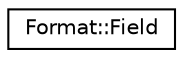 digraph "Graphical Class Hierarchy"
{
  edge [fontname="Helvetica",fontsize="10",labelfontname="Helvetica",labelfontsize="10"];
  node [fontname="Helvetica",fontsize="10",shape=record];
  rankdir="LR";
  Node0 [label="Format::Field",height=0.2,width=0.4,color="black", fillcolor="white", style="filled",URL="$structaworx_1_1lib_1_1strings_1_1Format_1_1Field.html"];
}
